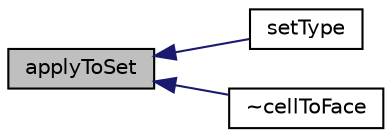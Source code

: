 digraph "applyToSet"
{
  bgcolor="transparent";
  edge [fontname="Helvetica",fontsize="10",labelfontname="Helvetica",labelfontsize="10"];
  node [fontname="Helvetica",fontsize="10",shape=record];
  rankdir="LR";
  Node45 [label="applyToSet",height=0.2,width=0.4,color="black", fillcolor="grey75", style="filled", fontcolor="black"];
  Node45 -> Node46 [dir="back",color="midnightblue",fontsize="10",style="solid",fontname="Helvetica"];
  Node46 [label="setType",height=0.2,width=0.4,color="black",URL="$a26485.html#a3cf0773a99a47a317d169af85e81950b"];
  Node45 -> Node47 [dir="back",color="midnightblue",fontsize="10",style="solid",fontname="Helvetica"];
  Node47 [label="~cellToFace",height=0.2,width=0.4,color="black",URL="$a26485.html#afdf2c05afc372e8edf05f0dbf2d62fa1",tooltip="Destructor. "];
}
